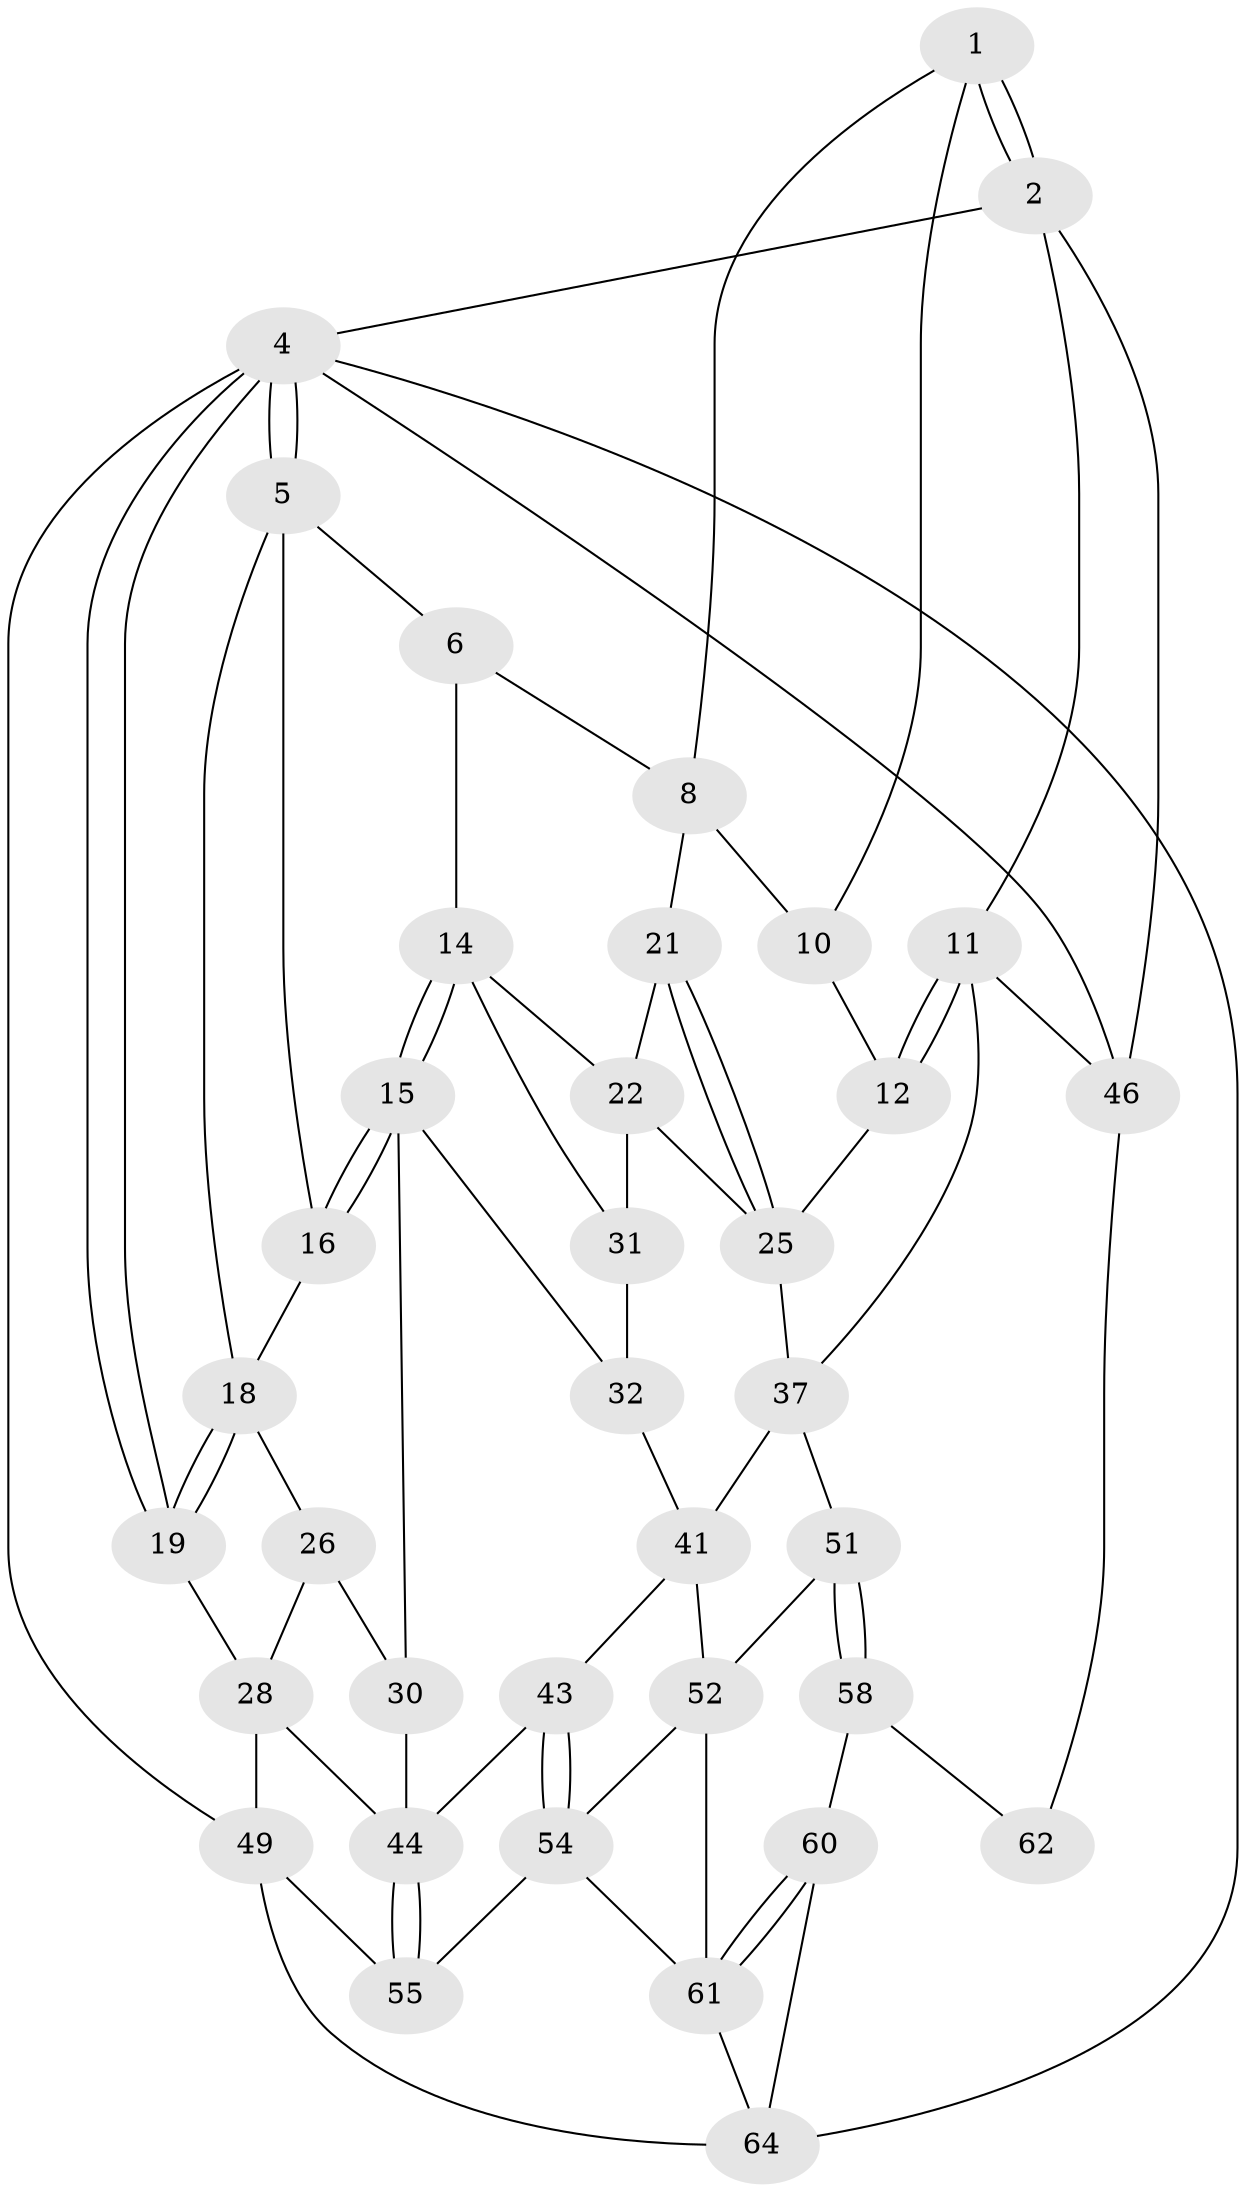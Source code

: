 // Generated by graph-tools (version 1.1) at 2025/52/02/27/25 19:52:37]
// undirected, 37 vertices, 78 edges
graph export_dot {
graph [start="1"]
  node [color=gray90,style=filled];
  1 [pos="+0.6731786853639644+0",super="+7"];
  2 [pos="+1+0",super="+3"];
  4 [pos="+0+0",super="+50"];
  5 [pos="+0.28674715225956143+0",super="+17"];
  6 [pos="+0.63406530667712+0",super="+9"];
  8 [pos="+0.7370811541551476+0.11936508574557983",super="+20"];
  10 [pos="+0.8843496391622729+0.009674096086269622",super="+13"];
  11 [pos="+1+0.26211979757722026",super="+36"];
  12 [pos="+0.9759311217729675+0.2900688155883052"];
  14 [pos="+0.6085232872714808+0.16827070329945623",super="+23"];
  15 [pos="+0.41805994976426153+0.17764849917863965",super="+29"];
  16 [pos="+0.4159564639221472+0.17504345638081603"];
  18 [pos="+0.12373239068418761+0.11837558441242108",super="+24"];
  19 [pos="+0+0.28772152904271925"];
  21 [pos="+0.7770430433317563+0.20334549366114002"];
  22 [pos="+0.6718117203959797+0.27641250012124896",super="+33"];
  25 [pos="+0.8576848491741424+0.36235041708501",super="+35"];
  26 [pos="+0.19261133153412938+0.2486705818520545",super="+27"];
  28 [pos="+0+0.36513151336975586",super="+48"];
  30 [pos="+0.2382996873712138+0.40789405861734135",super="+39"];
  31 [pos="+0.4835587429243473+0.3968432183600032",super="+34"];
  32 [pos="+0.4482636307970732+0.39963676036817164",super="+40"];
  37 [pos="+0.8328787723639649+0.6183933812317942",super="+38"];
  41 [pos="+0.4603031176696684+0.6138054160761247",super="+42"];
  43 [pos="+0.4065524289056777+0.6637122730844878"];
  44 [pos="+0.2744844170456899+0.7174206758514006",super="+45"];
  46 [pos="+1+1",super="+47"];
  49 [pos="+0+1",super="+56"];
  51 [pos="+0.7424092661909852+0.7720430822054466"];
  52 [pos="+0.6752770748499263+0.77052507710483",super="+53"];
  54 [pos="+0.5403238194853442+0.8805598296363618",super="+57"];
  55 [pos="+0.2744241316214179+0.7239288797989933"];
  58 [pos="+0.7537786939001719+0.8024879367617289",super="+59"];
  60 [pos="+0.5093355227838742+1"];
  61 [pos="+0.5078468038861877+1",super="+63"];
  62 [pos="+0.9430079871014937+0.8879816812908709",super="+65"];
  64 [pos="+0.19835808979924938+1",super="+66"];
  1 -- 2;
  1 -- 2;
  1 -- 8;
  1 -- 10;
  2 -- 11;
  2 -- 4;
  2 -- 46;
  4 -- 5;
  4 -- 5;
  4 -- 19;
  4 -- 19;
  4 -- 49;
  4 -- 46;
  4 -- 64;
  5 -- 6;
  5 -- 16;
  5 -- 18;
  6 -- 8;
  6 -- 14;
  8 -- 10;
  8 -- 21;
  10 -- 12;
  11 -- 12;
  11 -- 12;
  11 -- 37;
  11 -- 46;
  12 -- 25;
  14 -- 15;
  14 -- 15;
  14 -- 31;
  14 -- 22;
  15 -- 16;
  15 -- 16;
  15 -- 32;
  15 -- 30;
  16 -- 18;
  18 -- 19;
  18 -- 19;
  18 -- 26;
  19 -- 28;
  21 -- 22;
  21 -- 25;
  21 -- 25;
  22 -- 25;
  22 -- 31;
  25 -- 37;
  26 -- 30 [weight=2];
  26 -- 28;
  28 -- 49;
  28 -- 44;
  30 -- 44;
  31 -- 32 [weight=2];
  32 -- 41;
  37 -- 51;
  37 -- 41;
  41 -- 43;
  41 -- 52;
  43 -- 44;
  43 -- 54;
  43 -- 54;
  44 -- 55;
  44 -- 55;
  46 -- 62 [weight=2];
  49 -- 64;
  49 -- 55;
  51 -- 52;
  51 -- 58;
  51 -- 58;
  52 -- 61;
  52 -- 54;
  54 -- 61;
  54 -- 55;
  58 -- 62 [weight=2];
  58 -- 60;
  60 -- 61;
  60 -- 61;
  60 -- 64;
  61 -- 64;
}
